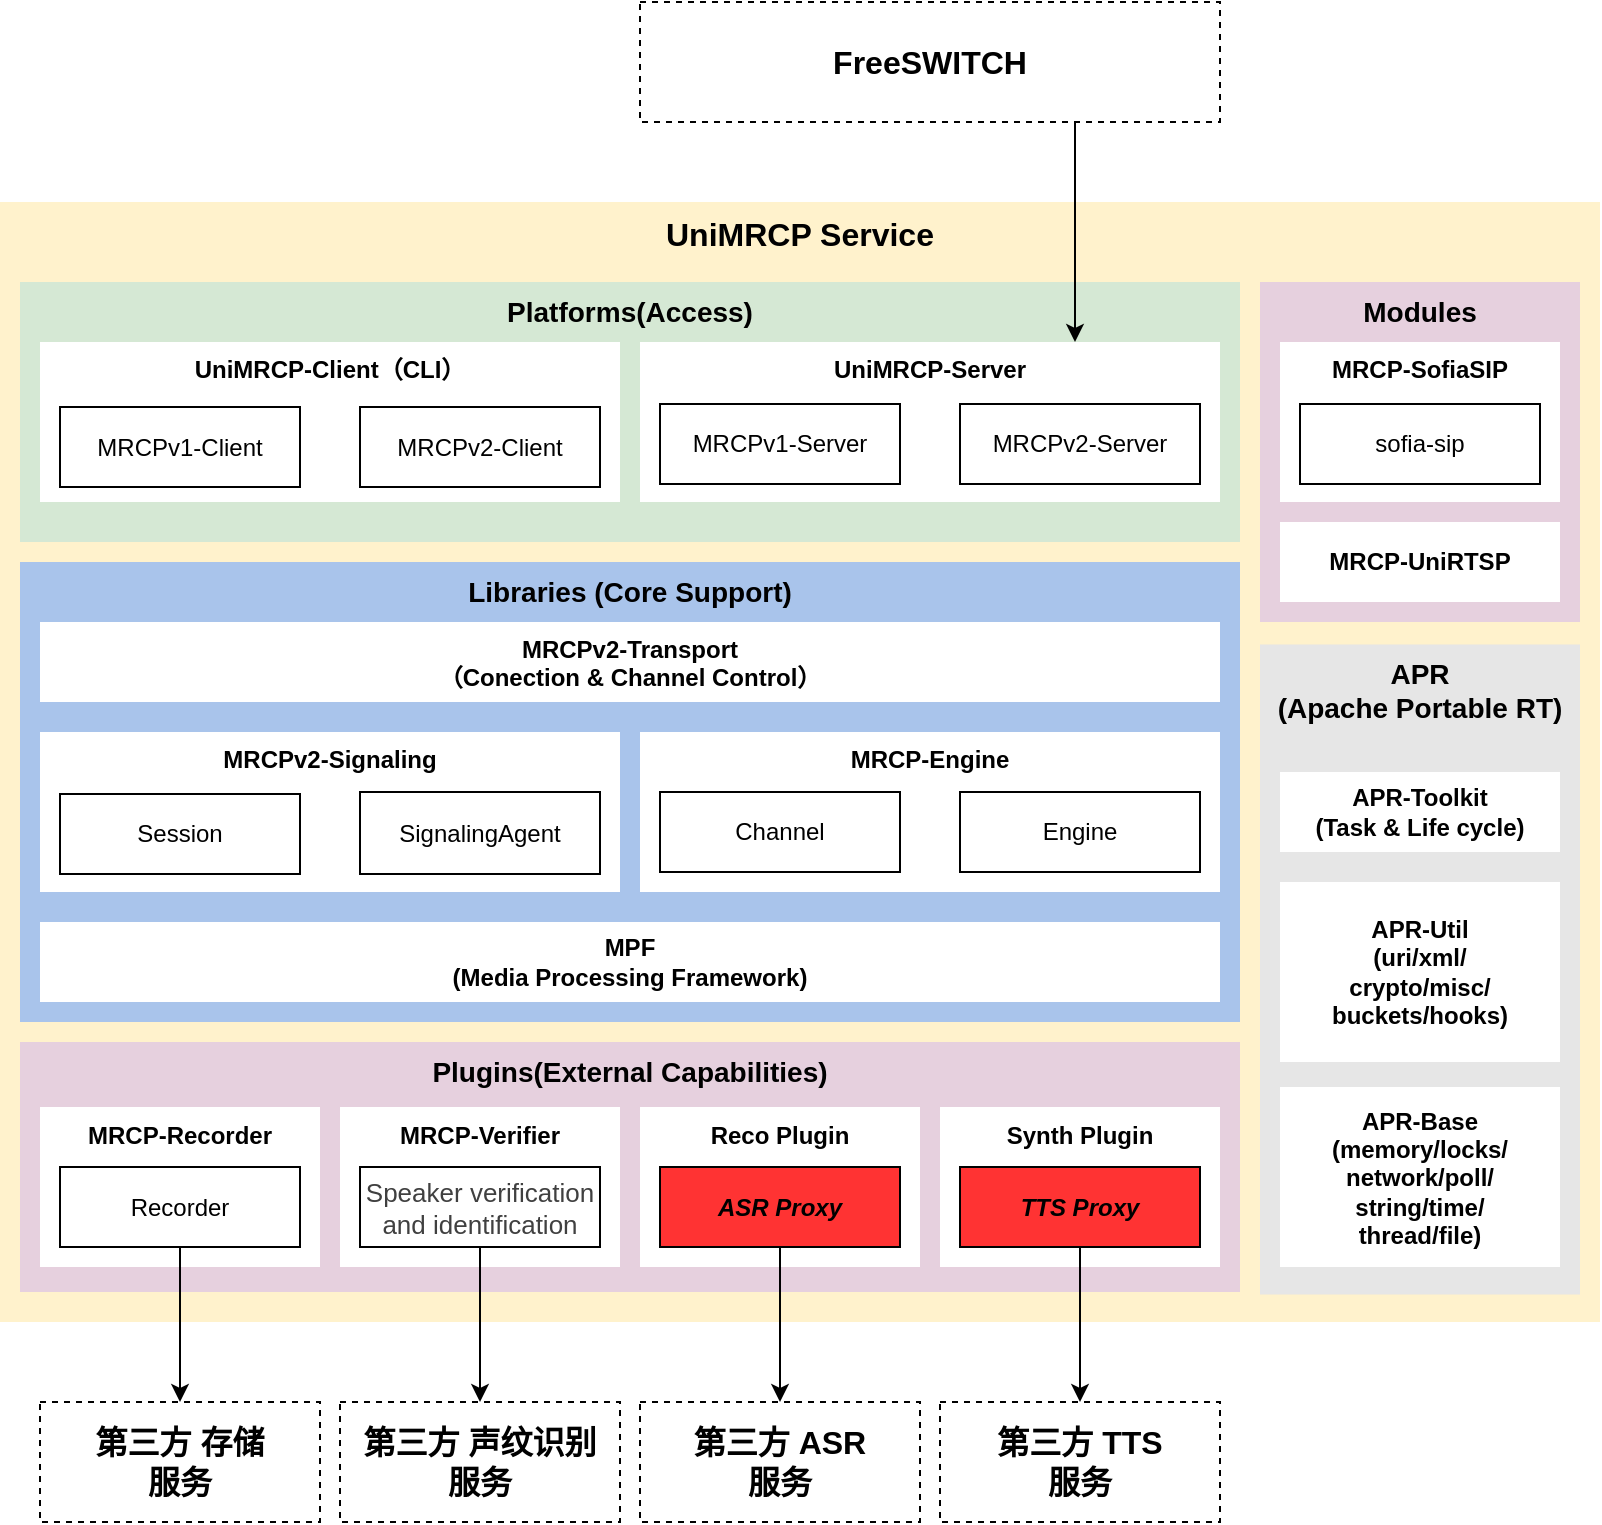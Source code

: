 <?xml version="1.0" encoding="UTF-8"?>
<mxfile version="24.8.6" pages="2"><diagram name="UniMRCP服务架构" id="cguBrq1m7VfsB2wE-7AH"><mxGraphModel dx="2389" dy="845" grid="1" gridSize="10" guides="1" tooltips="1" connect="1" arrows="1" fold="1" page="1" pageScale="1" pageWidth="827" pageHeight="1169" math="0" shadow="0"><root><mxCell id="0"/><mxCell id="1" parent="0"/><mxCell id="Mv2SyunZtuxcicS9jlJy-1" value="&lt;b&gt;&lt;font style=&quot;font-size: 16px;&quot;&gt;UniMRCP Service&lt;/font&gt;&lt;/b&gt;" style="rounded=0;whiteSpace=wrap;html=1;align=center;verticalAlign=top;fillColor=#FFF2CC;strokeColor=none;" parent="1" diagramCategory="general" diagramName="Rectangle" vertex="1"><mxGeometry x="-760" y="180" width="800" height="560" as="geometry"/></mxCell><mxCell id="Mv2SyunZtuxcicS9jlJy-2" value="&lt;font style&gt;&lt;span style=&quot;font-size: 14px;&quot;&gt;&lt;b&gt;Plugins(External Capabilities&lt;/b&gt;&lt;/span&gt;&lt;span style=&quot;font-size: 14px;&quot;&gt;&lt;b&gt;)&lt;/b&gt;&lt;/span&gt;&lt;/font&gt;" style="rounded=0;whiteSpace=wrap;html=1;align=center;verticalAlign=top;fillColor=#E6D0DE;strokeColor=none;" parent="1" diagramCategory="general" diagramName="Rectangle" vertex="1"><mxGeometry x="-750" y="600" width="610" height="125" as="geometry"/></mxCell><mxCell id="Mv2SyunZtuxcicS9jlJy-3" value="&lt;b&gt;&lt;font style=&quot;font-size: 14px;&quot;&gt;Platforms(Access)&lt;/font&gt;&lt;/b&gt;" style="rounded=0;whiteSpace=wrap;html=1;align=center;verticalAlign=top;fillColor=#D5E8D4;strokeColor=none;" parent="1" diagramCategory="general" diagramName="Rectangle" vertex="1"><mxGeometry x="-750" y="220" width="610" height="130" as="geometry"/></mxCell><mxCell id="Mv2SyunZtuxcicS9jlJy-4" value="&lt;b&gt;&lt;font style=&quot;font-size: 14px;&quot;&gt;Modules&lt;/font&gt;&lt;/b&gt;" style="rounded=0;whiteSpace=wrap;html=1;align=center;verticalAlign=top;strokeColor=none;fillColor=#E6D0DE;" parent="1" diagramCategory="general" diagramName="Rectangle" vertex="1"><mxGeometry x="-130" y="220" width="160" height="170" as="geometry"/></mxCell><mxCell id="Mv2SyunZtuxcicS9jlJy-5" value="&lt;font style=&quot;font-size: 14px;&quot;&gt;&lt;b&gt;Libraries (Core Support)&lt;/b&gt;&lt;/font&gt;" style="rounded=0;whiteSpace=wrap;html=1;align=center;verticalAlign=top;fillColor=#A9C4EB;strokeColor=none;" parent="1" diagramCategory="general" diagramName="Rectangle" vertex="1"><mxGeometry x="-750" y="360" width="610" height="230" as="geometry"/></mxCell><mxCell id="Mv2SyunZtuxcicS9jlJy-6" value="&lt;b&gt;UniMRCP-Server&lt;/b&gt;" style="rounded=0;whiteSpace=wrap;html=1;align=center;verticalAlign=top;strokeColor=none;" parent="1" diagramCategory="general" diagramName="Rectangle" vertex="1"><mxGeometry x="-440" y="250" width="290" height="80" as="geometry"/></mxCell><mxCell id="Mv2SyunZtuxcicS9jlJy-7" value="MRCP-SofiaSIP" style="rounded=0;whiteSpace=wrap;html=1;align=center;fontStyle=1;verticalAlign=top;strokeColor=none;" parent="1" diagramCategory="general" diagramName="Rectangle" vertex="1"><mxGeometry x="-120" y="250" width="140" height="80" as="geometry"/></mxCell><mxCell id="Mv2SyunZtuxcicS9jlJy-8" value="MRCP-UniRTSP" style="rounded=0;whiteSpace=wrap;html=1;align=center;fontStyle=1;strokeColor=none;" parent="1" diagramCategory="general" diagramName="Rectangle" vertex="1"><mxGeometry x="-120" y="340" width="140" height="40" as="geometry"/></mxCell><mxCell id="Mv2SyunZtuxcicS9jlJy-9" value="&lt;b&gt;MRCPv2-Transport&lt;br /&gt;（Conection &amp;amp; Channel Control）&lt;/b&gt;" style="rounded=0;whiteSpace=wrap;html=1;align=center;verticalAlign=top;strokeColor=none;" parent="1" diagramCategory="general" diagramName="Rectangle" vertex="1"><mxGeometry x="-740" y="390" width="590" height="40" as="geometry"/></mxCell><mxCell id="Mv2SyunZtuxcicS9jlJy-10" value="&lt;b&gt;MRCPv2-Signaling&lt;/b&gt;" style="rounded=0;whiteSpace=wrap;html=1;align=center;verticalAlign=top;strokeColor=none;" parent="1" diagramCategory="general" diagramName="Rectangle" vertex="1"><mxGeometry x="-740" y="445" width="290" height="80" as="geometry"/></mxCell><mxCell id="Mv2SyunZtuxcicS9jlJy-11" value="&lt;b&gt;MRCP-Engine&lt;/b&gt;" style="rounded=0;whiteSpace=wrap;html=1;align=center;verticalAlign=top;strokeColor=none;" parent="1" diagramCategory="general" diagramName="Rectangle" vertex="1"><mxGeometry x="-440" y="445" width="290" height="80" as="geometry"/></mxCell><mxCell id="Mv2SyunZtuxcicS9jlJy-12" value="Session" style="rounded=0;whiteSpace=wrap;html=1;align=center;" parent="1" diagramCategory="general" diagramName="Rectangle" vertex="1"><mxGeometry x="-730" y="476" width="120" height="40" as="geometry"/></mxCell><mxCell id="Mv2SyunZtuxcicS9jlJy-13" value="Channel" style="rounded=0;whiteSpace=wrap;html=1;align=center;" parent="1" diagramCategory="general" diagramName="Rectangle" vertex="1"><mxGeometry x="-430" y="475" width="120" height="40" as="geometry"/></mxCell><mxCell id="Mv2SyunZtuxcicS9jlJy-14" value="Engine" style="rounded=0;whiteSpace=wrap;html=1;align=center;" parent="1" diagramCategory="general" diagramName="Rectangle" vertex="1"><mxGeometry x="-280" y="475" width="120" height="40" as="geometry"/></mxCell><mxCell id="Mv2SyunZtuxcicS9jlJy-15" value="MRCPv1-Server" style="rounded=0;whiteSpace=wrap;html=1;align=center;" parent="1" diagramCategory="general" diagramName="Rectangle" vertex="1"><mxGeometry x="-430" y="281" width="120" height="40" as="geometry"/></mxCell><mxCell id="Mv2SyunZtuxcicS9jlJy-16" value="MRCPv2-Server" style="rounded=0;whiteSpace=wrap;html=1;align=center;" parent="1" diagramCategory="general" diagramName="Rectangle" vertex="1"><mxGeometry x="-280" y="281" width="120" height="40" as="geometry"/></mxCell><mxCell id="Mv2SyunZtuxcicS9jlJy-17" value="SignalingAgent" style="rounded=0;whiteSpace=wrap;html=1;align=center;" parent="1" diagramCategory="general" diagramName="Rectangle" vertex="1"><mxGeometry x="-580" y="475" width="120" height="41" as="geometry"/></mxCell><mxCell id="Mv2SyunZtuxcicS9jlJy-18" value="&lt;b&gt;MPF&lt;br /&gt;(Media Processing Framework)&lt;/b&gt;" style="rounded=0;whiteSpace=wrap;html=1;align=center;strokeColor=none;" parent="1" diagramCategory="general" diagramName="Rectangle" vertex="1"><mxGeometry x="-740" y="540" width="590" height="40" as="geometry"/></mxCell><mxCell id="Mv2SyunZtuxcicS9jlJy-19" value="&lt;b style=&quot;font-size: 14px;&quot;&gt;APR&lt;br style=&quot;font-size: 14px;&quot;&gt;(Apache Portable RT)&lt;/b&gt;" style="rounded=0;whiteSpace=wrap;html=1;align=center;verticalAlign=top;fontSize=14;fillColor=#E6E6E6;strokeColor=none;" parent="1" diagramCategory="general" diagramName="Rectangle" vertex="1"><mxGeometry x="-130" y="401.25" width="160" height="325" as="geometry"/></mxCell><mxCell id="Mv2SyunZtuxcicS9jlJy-20" value="&lt;b&gt;UniMRCP-Client（CLI）&lt;/b&gt;" style="rounded=0;whiteSpace=wrap;html=1;align=center;verticalAlign=top;strokeColor=none;" parent="1" diagramCategory="general" diagramName="Rectangle" vertex="1"><mxGeometry x="-740" y="250" width="290" height="80" as="geometry"/></mxCell><mxCell id="Mv2SyunZtuxcicS9jlJy-21" value="MRCPv1-Client" style="rounded=0;whiteSpace=wrap;html=1;align=center;" parent="1" diagramCategory="general" diagramName="Rectangle" vertex="1"><mxGeometry x="-730" y="282.5" width="120" height="40" as="geometry"/></mxCell><mxCell id="Mv2SyunZtuxcicS9jlJy-22" value="MRCPv2-Client" style="rounded=0;whiteSpace=wrap;html=1;align=center;" parent="1" diagramCategory="general" diagramName="Rectangle" vertex="1"><mxGeometry x="-580" y="282.5" width="120" height="40" as="geometry"/></mxCell><mxCell id="Mv2SyunZtuxcicS9jlJy-23" value="&lt;b&gt;MRCP-Recorder&lt;/b&gt;" style="rounded=0;whiteSpace=wrap;html=1;align=center;verticalAlign=top;strokeColor=none;" parent="1" diagramCategory="general" diagramName="Rectangle" vertex="1"><mxGeometry x="-740" y="632.5" width="140" height="80" as="geometry"/></mxCell><mxCell id="Mv2SyunZtuxcicS9jlJy-24" value="&lt;b&gt;MRCP-Verifier&lt;/b&gt;" style="rounded=0;whiteSpace=wrap;html=1;align=center;verticalAlign=top;strokeColor=none;" parent="1" diagramCategory="general" diagramName="Rectangle" vertex="1"><mxGeometry x="-590" y="632.5" width="140" height="80" as="geometry"/></mxCell><mxCell id="Mv2SyunZtuxcicS9jlJy-25" value="Recorder" style="rounded=0;whiteSpace=wrap;html=1;align=center;" parent="1" diagramCategory="general" diagramName="Rectangle" vertex="1"><mxGeometry x="-730" y="662.5" width="120" height="40" as="geometry"/></mxCell><mxCell id="Mv2SyunZtuxcicS9jlJy-26" value="&lt;b&gt;Reco Plugin&lt;/b&gt;" style="rounded=0;whiteSpace=wrap;html=1;align=center;verticalAlign=top;strokeColor=none;" parent="1" diagramCategory="general" diagramName="Rectangle" vertex="1"><mxGeometry x="-440" y="632.5" width="140" height="80" as="geometry"/></mxCell><mxCell id="Mv2SyunZtuxcicS9jlJy-27" value="&lt;b&gt;Synth Plugin&lt;/b&gt;" style="rounded=0;whiteSpace=wrap;html=1;align=center;verticalAlign=top;strokeColor=none;" parent="1" diagramCategory="general" diagramName="Rectangle" vertex="1"><mxGeometry x="-290" y="632.5" width="140" height="80" as="geometry"/></mxCell><mxCell id="Mv2SyunZtuxcicS9jlJy-28" value="&lt;span style=&quot;color: rgb(64, 64, 64); font-family: &amp;quot;PT Sans&amp;quot;, sans-serif; font-size: 13px; font-variant-ligatures: normal; text-align: start;&quot;&gt;Speaker verification and identification&lt;/span&gt;" style="rounded=0;whiteSpace=wrap;html=1;align=center;" parent="1" diagramCategory="general" diagramName="Rectangle" vertex="1"><mxGeometry x="-580" y="662.5" width="120" height="40" as="geometry"/></mxCell><mxCell id="Mv2SyunZtuxcicS9jlJy-29" value="&lt;b&gt;&lt;i&gt;ASR Proxy&lt;/i&gt;&lt;/b&gt;" style="rounded=0;whiteSpace=wrap;html=1;align=center;fillColor=#FF3333;" parent="1" diagramCategory="general" diagramName="Rectangle" vertex="1"><mxGeometry x="-430" y="662.5" width="120" height="40" as="geometry"/></mxCell><mxCell id="Mv2SyunZtuxcicS9jlJy-30" value="&lt;b&gt;&lt;i&gt;TTS Proxy&lt;/i&gt;&lt;/b&gt;" style="rounded=0;whiteSpace=wrap;html=1;align=center;fillColor=#FF3333;" parent="1" diagramCategory="general" diagramName="Rectangle" vertex="1"><mxGeometry x="-280" y="662.5" width="120" height="40" as="geometry"/></mxCell><mxCell id="Mv2SyunZtuxcicS9jlJy-31" value="&lt;b&gt;APR-Toolkit&lt;br /&gt;(Task &amp;amp; Life cycle)&lt;/b&gt;" style="rounded=0;whiteSpace=wrap;html=1;align=center;strokeColor=none;" parent="1" diagramCategory="general" diagramName="Rectangle" vertex="1"><mxGeometry x="-120" y="465" width="140" height="40" as="geometry"/></mxCell><mxCell id="Mv2SyunZtuxcicS9jlJy-32" value="sofia-sip" style="rounded=0;whiteSpace=wrap;html=1;align=center;" parent="1" diagramCategory="general" diagramName="Rectangle" vertex="1"><mxGeometry x="-110" y="281" width="120" height="40" as="geometry"/></mxCell><mxCell id="Mv2SyunZtuxcicS9jlJy-33" value="&lt;b&gt;APR-Util&lt;br /&gt;(uri/xml/&lt;br /&gt;crypto/misc/&lt;br /&gt;buckets/hooks)&lt;br /&gt;&lt;/b&gt;" style="rounded=0;whiteSpace=wrap;html=1;align=center;strokeColor=none;" parent="1" diagramCategory="general" diagramName="Rectangle" vertex="1"><mxGeometry x="-120" y="520" width="140" height="90" as="geometry"/></mxCell><mxCell id="Mv2SyunZtuxcicS9jlJy-34" value="&lt;b&gt;APR-Base&lt;br /&gt;(memory/locks/&lt;br /&gt;network/poll/&lt;br /&gt;string/time/&lt;br /&gt;thread/file)&lt;br /&gt;&lt;/b&gt;" style="rounded=0;whiteSpace=wrap;html=1;align=center;strokeColor=none;" parent="1" diagramCategory="general" diagramName="Rectangle" vertex="1"><mxGeometry x="-120" y="622.5" width="140" height="90" as="geometry"/></mxCell><mxCell id="Mv2SyunZtuxcicS9jlJy-35" value="&lt;b style=&quot;font-size: 16px;&quot;&gt;FreeSWITCH&lt;/b&gt;" style="rounded=0;whiteSpace=wrap;html=1;dashed=1;fillColor=#FFFFFF;fontSize=16;" parent="1" diagramCategory="general" diagramName="Rectangle" vertex="1"><mxGeometry x="-440" y="80" width="290" height="60" as="geometry"/></mxCell><mxCell id="Mv2SyunZtuxcicS9jlJy-36" value="" style="endArrow=classic;html=1;exitX=0.75;exitY=1;exitDx=0;exitDy=0;entryX=0.75;entryY=0;entryDx=0;entryDy=0;" parent="1" source="Mv2SyunZtuxcicS9jlJy-35" target="Mv2SyunZtuxcicS9jlJy-6" diagramCategory="general" diagramName="DirectionalConnector" edge="1"><mxGeometry width="50" height="50" relative="1" as="geometry"><mxPoint x="-380" y="430" as="sourcePoint"/><mxPoint x="-330" y="380" as="targetPoint"/></mxGeometry></mxCell><mxCell id="Mv2SyunZtuxcicS9jlJy-37" value="&lt;b&gt;第三方 ASR &lt;br /&gt;服务&lt;/b&gt;" style="rounded=0;whiteSpace=wrap;html=1;dashed=1;fontSize=16;" parent="1" diagramCategory="general" diagramName="Rectangle" vertex="1"><mxGeometry x="-440" y="780" width="140" height="60" as="geometry"/></mxCell><mxCell id="Mv2SyunZtuxcicS9jlJy-38" value="&lt;b&gt;第三方 TTS &lt;br /&gt;服务&lt;/b&gt;" style="rounded=0;whiteSpace=wrap;html=1;dashed=1;fontSize=16;" parent="1" diagramCategory="general" diagramName="Rectangle" vertex="1"><mxGeometry x="-290" y="780" width="140" height="60" as="geometry"/></mxCell><mxCell id="Mv2SyunZtuxcicS9jlJy-39" value="" style="endArrow=classic;html=1;exitX=0.5;exitY=1;exitDx=0;exitDy=0;entryX=0.5;entryY=0;entryDx=0;entryDy=0;" parent="1" source="Mv2SyunZtuxcicS9jlJy-29" target="Mv2SyunZtuxcicS9jlJy-37" diagramCategory="general" diagramName="DirectionalConnector" edge="1"><mxGeometry width="50" height="50" relative="1" as="geometry"><mxPoint x="-380" y="530" as="sourcePoint"/><mxPoint x="-330" y="480" as="targetPoint"/></mxGeometry></mxCell><mxCell id="Mv2SyunZtuxcicS9jlJy-40" value="" style="endArrow=classic;html=1;entryX=0.5;entryY=0;entryDx=0;entryDy=0;exitX=0.5;exitY=1;exitDx=0;exitDy=0;" parent="1" source="Mv2SyunZtuxcicS9jlJy-30" target="Mv2SyunZtuxcicS9jlJy-38" diagramCategory="general" diagramName="DirectionalConnector" edge="1"><mxGeometry width="50" height="50" relative="1" as="geometry"><mxPoint x="-380" y="530" as="sourcePoint"/><mxPoint x="-330" y="480" as="targetPoint"/></mxGeometry></mxCell><mxCell id="Mv2SyunZtuxcicS9jlJy-41" value="&lt;b&gt;第三方 声纹识别&lt;br /&gt;服务&lt;/b&gt;" style="rounded=0;whiteSpace=wrap;html=1;dashed=1;fontSize=16;" parent="1" diagramCategory="general" diagramName="Rectangle" vertex="1"><mxGeometry x="-590" y="780" width="140" height="60" as="geometry"/></mxCell><mxCell id="Mv2SyunZtuxcicS9jlJy-42" value="" style="endArrow=classic;html=1;entryX=0.5;entryY=0;entryDx=0;entryDy=0;exitX=0.5;exitY=1;exitDx=0;exitDy=0;" parent="1" source="Mv2SyunZtuxcicS9jlJy-28" target="Mv2SyunZtuxcicS9jlJy-41" diagramCategory="general" diagramName="DirectionalConnector" edge="1"><mxGeometry width="50" height="50" relative="1" as="geometry"><mxPoint x="-570" y="630" as="sourcePoint"/><mxPoint x="-520" y="580" as="targetPoint"/></mxGeometry></mxCell><mxCell id="Mv2SyunZtuxcicS9jlJy-43" value="&lt;b&gt;第三方 存储&lt;br /&gt;服务&lt;/b&gt;" style="rounded=0;whiteSpace=wrap;html=1;dashed=1;fontSize=16;" parent="1" diagramCategory="general" diagramName="Rectangle" vertex="1"><mxGeometry x="-740" y="780" width="140" height="60" as="geometry"/></mxCell><mxCell id="Mv2SyunZtuxcicS9jlJy-44" value="" style="endArrow=classic;html=1;exitX=0.5;exitY=1;exitDx=0;exitDy=0;entryX=0.5;entryY=0;entryDx=0;entryDy=0;" parent="1" source="Mv2SyunZtuxcicS9jlJy-25" target="Mv2SyunZtuxcicS9jlJy-43" diagramCategory="general" diagramName="DirectionalConnector" edge="1"><mxGeometry width="50" height="50" relative="1" as="geometry"><mxPoint x="-570" y="630" as="sourcePoint"/><mxPoint x="-520" y="580" as="targetPoint"/></mxGeometry></mxCell></root></mxGraphModel></diagram><diagram name="unimrcp" id="lUmGbxC4DVGQc9K3rd7t"><mxGraphModel dx="2389" dy="845" grid="1" gridSize="10" guides="1" tooltips="1" connect="1" arrows="1" fold="1" page="1" pageScale="1" pageWidth="827" pageHeight="1169" math="0" shadow="0"><root><mxCell id="SvRv9fJ8co_TdmqnAHv0-0"/><mxCell id="SvRv9fJ8co_TdmqnAHv0-1" parent="SvRv9fJ8co_TdmqnAHv0-0"/><mxCell id="SvRv9fJ8co_TdmqnAHv0-2" value="&lt;b&gt;&lt;font style=&quot;font-size: 16px;&quot;&gt;UniMRCP Service&lt;/font&gt;&lt;/b&gt;" style="rounded=0;whiteSpace=wrap;html=1;align=center;verticalAlign=top;fillColor=#FFF2CC;strokeColor=none;" diagramCategory="general" diagramName="Rectangle" vertex="1" parent="SvRv9fJ8co_TdmqnAHv0-1"><mxGeometry x="-760" y="180" width="800" height="560" as="geometry"/></mxCell><mxCell id="SvRv9fJ8co_TdmqnAHv0-3" value="&lt;font style&gt;&lt;span style=&quot;font-size: 14px;&quot;&gt;&lt;b&gt;Plugins(External Capabilities&lt;/b&gt;&lt;/span&gt;&lt;span style=&quot;font-size: 14px;&quot;&gt;&lt;b&gt;)&lt;/b&gt;&lt;/span&gt;&lt;/font&gt;" style="rounded=0;whiteSpace=wrap;html=1;align=center;verticalAlign=top;fillColor=#E6D0DE;strokeColor=none;" diagramCategory="general" diagramName="Rectangle" vertex="1" parent="SvRv9fJ8co_TdmqnAHv0-1"><mxGeometry x="-750" y="600" width="610" height="125" as="geometry"/></mxCell><mxCell id="SvRv9fJ8co_TdmqnAHv0-4" value="&lt;b&gt;&lt;font style=&quot;font-size: 14px;&quot;&gt;Platforms(Access)&lt;/font&gt;&lt;/b&gt;" style="rounded=0;whiteSpace=wrap;html=1;align=center;verticalAlign=top;fillColor=#D5E8D4;strokeColor=none;" diagramCategory="general" diagramName="Rectangle" vertex="1" parent="SvRv9fJ8co_TdmqnAHv0-1"><mxGeometry x="-750" y="220" width="610" height="130" as="geometry"/></mxCell><mxCell id="SvRv9fJ8co_TdmqnAHv0-5" value="&lt;b&gt;&lt;font style=&quot;font-size: 14px;&quot;&gt;Modules&lt;/font&gt;&lt;/b&gt;" style="rounded=0;whiteSpace=wrap;html=1;align=center;verticalAlign=top;strokeColor=none;fillColor=#E6D0DE;" diagramCategory="general" diagramName="Rectangle" vertex="1" parent="SvRv9fJ8co_TdmqnAHv0-1"><mxGeometry x="-130" y="220" width="160" height="170" as="geometry"/></mxCell><mxCell id="SvRv9fJ8co_TdmqnAHv0-6" value="&lt;font style=&quot;font-size: 14px;&quot;&gt;&lt;b&gt;Libraries (Core Support)&lt;/b&gt;&lt;/font&gt;" style="rounded=0;whiteSpace=wrap;html=1;align=center;verticalAlign=top;fillColor=#A9C4EB;strokeColor=none;" diagramCategory="general" diagramName="Rectangle" vertex="1" parent="SvRv9fJ8co_TdmqnAHv0-1"><mxGeometry x="-750" y="360" width="610" height="230" as="geometry"/></mxCell><mxCell id="SvRv9fJ8co_TdmqnAHv0-7" value="&lt;b&gt;UniMRCP-Server&lt;/b&gt;" style="rounded=0;whiteSpace=wrap;html=1;align=center;verticalAlign=top;strokeColor=none;" diagramCategory="general" diagramName="Rectangle" vertex="1" parent="SvRv9fJ8co_TdmqnAHv0-1"><mxGeometry x="-440" y="250" width="290" height="80" as="geometry"/></mxCell><mxCell id="SvRv9fJ8co_TdmqnAHv0-8" value="MRCP-SofiaSIP" style="rounded=0;whiteSpace=wrap;html=1;align=center;fontStyle=1;verticalAlign=top;strokeColor=none;" diagramCategory="general" diagramName="Rectangle" vertex="1" parent="SvRv9fJ8co_TdmqnAHv0-1"><mxGeometry x="-120" y="250" width="140" height="80" as="geometry"/></mxCell><mxCell id="SvRv9fJ8co_TdmqnAHv0-9" value="MRCP-UniRTSP" style="rounded=0;whiteSpace=wrap;html=1;align=center;fontStyle=1;strokeColor=none;" diagramCategory="general" diagramName="Rectangle" vertex="1" parent="SvRv9fJ8co_TdmqnAHv0-1"><mxGeometry x="-120" y="340" width="140" height="40" as="geometry"/></mxCell><mxCell id="SvRv9fJ8co_TdmqnAHv0-10" value="&lt;b&gt;MRCPv2-Transport&lt;br /&gt;（Conection &amp;amp; Channel Control）&lt;/b&gt;" style="rounded=0;whiteSpace=wrap;html=1;align=center;verticalAlign=top;strokeColor=none;" diagramCategory="general" diagramName="Rectangle" vertex="1" parent="SvRv9fJ8co_TdmqnAHv0-1"><mxGeometry x="-740" y="390" width="590" height="40" as="geometry"/></mxCell><mxCell id="SvRv9fJ8co_TdmqnAHv0-11" value="&lt;b&gt;MRCPv2-Signaling&lt;/b&gt;" style="rounded=0;whiteSpace=wrap;html=1;align=center;verticalAlign=top;strokeColor=none;" diagramCategory="general" diagramName="Rectangle" vertex="1" parent="SvRv9fJ8co_TdmqnAHv0-1"><mxGeometry x="-740" y="445" width="290" height="80" as="geometry"/></mxCell><mxCell id="SvRv9fJ8co_TdmqnAHv0-12" value="&lt;b&gt;MRCP-Engine&lt;/b&gt;" style="rounded=0;whiteSpace=wrap;html=1;align=center;verticalAlign=top;strokeColor=none;" diagramCategory="general" diagramName="Rectangle" vertex="1" parent="SvRv9fJ8co_TdmqnAHv0-1"><mxGeometry x="-440" y="445" width="290" height="80" as="geometry"/></mxCell><mxCell id="SvRv9fJ8co_TdmqnAHv0-13" value="Session" style="rounded=0;whiteSpace=wrap;html=1;align=center;" diagramCategory="general" diagramName="Rectangle" vertex="1" parent="SvRv9fJ8co_TdmqnAHv0-1"><mxGeometry x="-730" y="476" width="120" height="40" as="geometry"/></mxCell><mxCell id="SvRv9fJ8co_TdmqnAHv0-14" value="Channel" style="rounded=0;whiteSpace=wrap;html=1;align=center;" diagramCategory="general" diagramName="Rectangle" vertex="1" parent="SvRv9fJ8co_TdmqnAHv0-1"><mxGeometry x="-430" y="475" width="120" height="40" as="geometry"/></mxCell><mxCell id="SvRv9fJ8co_TdmqnAHv0-15" value="Engine" style="rounded=0;whiteSpace=wrap;html=1;align=center;" diagramCategory="general" diagramName="Rectangle" vertex="1" parent="SvRv9fJ8co_TdmqnAHv0-1"><mxGeometry x="-280" y="475" width="120" height="40" as="geometry"/></mxCell><mxCell id="SvRv9fJ8co_TdmqnAHv0-16" value="MRCPv1-Server" style="rounded=0;whiteSpace=wrap;html=1;align=center;" diagramCategory="general" diagramName="Rectangle" vertex="1" parent="SvRv9fJ8co_TdmqnAHv0-1"><mxGeometry x="-430" y="281" width="120" height="40" as="geometry"/></mxCell><mxCell id="SvRv9fJ8co_TdmqnAHv0-17" value="MRCPv2-Server" style="rounded=0;whiteSpace=wrap;html=1;align=center;" diagramCategory="general" diagramName="Rectangle" vertex="1" parent="SvRv9fJ8co_TdmqnAHv0-1"><mxGeometry x="-280" y="281" width="120" height="40" as="geometry"/></mxCell><mxCell id="SvRv9fJ8co_TdmqnAHv0-18" value="SignalingAgent" style="rounded=0;whiteSpace=wrap;html=1;align=center;" diagramCategory="general" diagramName="Rectangle" vertex="1" parent="SvRv9fJ8co_TdmqnAHv0-1"><mxGeometry x="-580" y="475" width="120" height="41" as="geometry"/></mxCell><mxCell id="SvRv9fJ8co_TdmqnAHv0-19" value="&lt;b&gt;MPF&lt;br /&gt;(Media Processing Framework)&lt;/b&gt;" style="rounded=0;whiteSpace=wrap;html=1;align=center;strokeColor=none;" diagramCategory="general" diagramName="Rectangle" vertex="1" parent="SvRv9fJ8co_TdmqnAHv0-1"><mxGeometry x="-740" y="540" width="590" height="40" as="geometry"/></mxCell><mxCell id="SvRv9fJ8co_TdmqnAHv0-20" value="&lt;b style=&quot;font-size: 14px;&quot;&gt;APR&lt;br style=&quot;font-size: 14px;&quot;&gt;(Apache Portable RT)&lt;/b&gt;" style="rounded=0;whiteSpace=wrap;html=1;align=center;verticalAlign=top;fontSize=14;fillColor=#E6E6E6;strokeColor=none;" diagramCategory="general" diagramName="Rectangle" vertex="1" parent="SvRv9fJ8co_TdmqnAHv0-1"><mxGeometry x="-130" y="401.25" width="160" height="325" as="geometry"/></mxCell><mxCell id="SvRv9fJ8co_TdmqnAHv0-21" value="&lt;b&gt;UniMRCP-Client（CLI）&lt;/b&gt;" style="rounded=0;whiteSpace=wrap;html=1;align=center;verticalAlign=top;strokeColor=none;" diagramCategory="general" diagramName="Rectangle" vertex="1" parent="SvRv9fJ8co_TdmqnAHv0-1"><mxGeometry x="-740" y="250" width="290" height="80" as="geometry"/></mxCell><mxCell id="SvRv9fJ8co_TdmqnAHv0-22" value="MRCPv1-Client" style="rounded=0;whiteSpace=wrap;html=1;align=center;" diagramCategory="general" diagramName="Rectangle" vertex="1" parent="SvRv9fJ8co_TdmqnAHv0-1"><mxGeometry x="-730" y="282.5" width="120" height="40" as="geometry"/></mxCell><mxCell id="SvRv9fJ8co_TdmqnAHv0-23" value="MRCPv2-Client" style="rounded=0;whiteSpace=wrap;html=1;align=center;" diagramCategory="general" diagramName="Rectangle" vertex="1" parent="SvRv9fJ8co_TdmqnAHv0-1"><mxGeometry x="-580" y="282.5" width="120" height="40" as="geometry"/></mxCell><mxCell id="SvRv9fJ8co_TdmqnAHv0-24" value="&lt;b&gt;MRCP-Recorder&lt;/b&gt;" style="rounded=0;whiteSpace=wrap;html=1;align=center;verticalAlign=top;strokeColor=none;" diagramCategory="general" diagramName="Rectangle" vertex="1" parent="SvRv9fJ8co_TdmqnAHv0-1"><mxGeometry x="-740" y="632.5" width="140" height="80" as="geometry"/></mxCell><mxCell id="SvRv9fJ8co_TdmqnAHv0-25" value="&lt;b&gt;MRCP-Verifier&lt;/b&gt;" style="rounded=0;whiteSpace=wrap;html=1;align=center;verticalAlign=top;strokeColor=none;" diagramCategory="general" diagramName="Rectangle" vertex="1" parent="SvRv9fJ8co_TdmqnAHv0-1"><mxGeometry x="-590" y="632.5" width="140" height="80" as="geometry"/></mxCell><mxCell id="SvRv9fJ8co_TdmqnAHv0-26" value="Recorder" style="rounded=0;whiteSpace=wrap;html=1;align=center;" diagramCategory="general" diagramName="Rectangle" vertex="1" parent="SvRv9fJ8co_TdmqnAHv0-1"><mxGeometry x="-730" y="662.5" width="120" height="40" as="geometry"/></mxCell><mxCell id="SvRv9fJ8co_TdmqnAHv0-27" value="&lt;b&gt;Reco Plugin&lt;/b&gt;" style="rounded=0;whiteSpace=wrap;html=1;align=center;verticalAlign=top;strokeColor=none;" diagramCategory="general" diagramName="Rectangle" vertex="1" parent="SvRv9fJ8co_TdmqnAHv0-1"><mxGeometry x="-440" y="632.5" width="140" height="80" as="geometry"/></mxCell><mxCell id="SvRv9fJ8co_TdmqnAHv0-28" value="&lt;b&gt;Synth Plugin&lt;/b&gt;" style="rounded=0;whiteSpace=wrap;html=1;align=center;verticalAlign=top;strokeColor=none;" diagramCategory="general" diagramName="Rectangle" vertex="1" parent="SvRv9fJ8co_TdmqnAHv0-1"><mxGeometry x="-290" y="632.5" width="140" height="80" as="geometry"/></mxCell><mxCell id="SvRv9fJ8co_TdmqnAHv0-29" value="&lt;span style=&quot;color: rgb(64, 64, 64); font-family: &amp;quot;PT Sans&amp;quot;, sans-serif; font-size: 13px; font-variant-ligatures: normal; text-align: start;&quot;&gt;Speaker verification and identification&lt;/span&gt;" style="rounded=0;whiteSpace=wrap;html=1;align=center;" diagramCategory="general" diagramName="Rectangle" vertex="1" parent="SvRv9fJ8co_TdmqnAHv0-1"><mxGeometry x="-580" y="662.5" width="120" height="40" as="geometry"/></mxCell><mxCell id="SvRv9fJ8co_TdmqnAHv0-30" value="&lt;b&gt;&lt;i&gt;ASR Proxy&lt;/i&gt;&lt;/b&gt;" style="rounded=0;whiteSpace=wrap;html=1;align=center;fillColor=#FF3333;" diagramCategory="general" diagramName="Rectangle" vertex="1" parent="SvRv9fJ8co_TdmqnAHv0-1"><mxGeometry x="-430" y="662.5" width="120" height="40" as="geometry"/></mxCell><mxCell id="SvRv9fJ8co_TdmqnAHv0-31" value="&lt;b&gt;&lt;i&gt;TTS Proxy&lt;/i&gt;&lt;/b&gt;" style="rounded=0;whiteSpace=wrap;html=1;align=center;fillColor=#FF3333;" diagramCategory="general" diagramName="Rectangle" vertex="1" parent="SvRv9fJ8co_TdmqnAHv0-1"><mxGeometry x="-280" y="662.5" width="120" height="40" as="geometry"/></mxCell><mxCell id="SvRv9fJ8co_TdmqnAHv0-32" value="&lt;b&gt;APR-Toolkit&lt;br /&gt;(Task &amp;amp; Life cycle)&lt;/b&gt;" style="rounded=0;whiteSpace=wrap;html=1;align=center;strokeColor=none;" diagramCategory="general" diagramName="Rectangle" vertex="1" parent="SvRv9fJ8co_TdmqnAHv0-1"><mxGeometry x="-120" y="465" width="140" height="40" as="geometry"/></mxCell><mxCell id="SvRv9fJ8co_TdmqnAHv0-33" value="sofia-sip" style="rounded=0;whiteSpace=wrap;html=1;align=center;" diagramCategory="general" diagramName="Rectangle" vertex="1" parent="SvRv9fJ8co_TdmqnAHv0-1"><mxGeometry x="-110" y="281" width="120" height="40" as="geometry"/></mxCell><mxCell id="SvRv9fJ8co_TdmqnAHv0-34" value="&lt;b&gt;APR-Util&lt;br /&gt;(uri/xml/&lt;br /&gt;crypto/misc/&lt;br /&gt;buckets/hooks)&lt;br /&gt;&lt;/b&gt;" style="rounded=0;whiteSpace=wrap;html=1;align=center;strokeColor=none;" diagramCategory="general" diagramName="Rectangle" vertex="1" parent="SvRv9fJ8co_TdmqnAHv0-1"><mxGeometry x="-120" y="520" width="140" height="90" as="geometry"/></mxCell><mxCell id="SvRv9fJ8co_TdmqnAHv0-35" value="&lt;b&gt;APR-Base&lt;br /&gt;(memory/locks/&lt;br /&gt;network/poll/&lt;br /&gt;string/time/&lt;br /&gt;thread/file)&lt;br /&gt;&lt;/b&gt;" style="rounded=0;whiteSpace=wrap;html=1;align=center;strokeColor=none;" diagramCategory="general" diagramName="Rectangle" vertex="1" parent="SvRv9fJ8co_TdmqnAHv0-1"><mxGeometry x="-120" y="622.5" width="140" height="90" as="geometry"/></mxCell><mxCell id="SvRv9fJ8co_TdmqnAHv0-36" value="&lt;b style=&quot;font-size: 16px;&quot;&gt;FreeSWITCH&lt;/b&gt;" style="rounded=0;whiteSpace=wrap;html=1;dashed=1;fillColor=#FFFFFF;fontSize=16;" diagramCategory="general" diagramName="Rectangle" vertex="1" parent="SvRv9fJ8co_TdmqnAHv0-1"><mxGeometry x="-440" y="80" width="290" height="60" as="geometry"/></mxCell><mxCell id="SvRv9fJ8co_TdmqnAHv0-37" value="" style="endArrow=classic;html=1;exitX=0.75;exitY=1;exitDx=0;exitDy=0;entryX=0.75;entryY=0;entryDx=0;entryDy=0;" diagramCategory="general" diagramName="DirectionalConnector" edge="1" parent="SvRv9fJ8co_TdmqnAHv0-1" source="SvRv9fJ8co_TdmqnAHv0-36" target="SvRv9fJ8co_TdmqnAHv0-7"><mxGeometry width="50" height="50" relative="1" as="geometry"><mxPoint x="-380" y="430" as="sourcePoint"/><mxPoint x="-330" y="380" as="targetPoint"/></mxGeometry></mxCell><mxCell id="SvRv9fJ8co_TdmqnAHv0-38" value="&lt;b&gt;第三方 ASR &lt;br /&gt;服务&lt;/b&gt;" style="rounded=0;whiteSpace=wrap;html=1;dashed=1;fontSize=16;" diagramCategory="general" diagramName="Rectangle" vertex="1" parent="SvRv9fJ8co_TdmqnAHv0-1"><mxGeometry x="-440" y="780" width="140" height="60" as="geometry"/></mxCell><mxCell id="SvRv9fJ8co_TdmqnAHv0-39" value="&lt;b&gt;第三方 TTS &lt;br /&gt;服务&lt;/b&gt;" style="rounded=0;whiteSpace=wrap;html=1;dashed=1;fontSize=16;" diagramCategory="general" diagramName="Rectangle" vertex="1" parent="SvRv9fJ8co_TdmqnAHv0-1"><mxGeometry x="-290" y="780" width="140" height="60" as="geometry"/></mxCell><mxCell id="SvRv9fJ8co_TdmqnAHv0-40" value="" style="endArrow=classic;html=1;exitX=0.5;exitY=1;exitDx=0;exitDy=0;entryX=0.5;entryY=0;entryDx=0;entryDy=0;" diagramCategory="general" diagramName="DirectionalConnector" edge="1" parent="SvRv9fJ8co_TdmqnAHv0-1" source="SvRv9fJ8co_TdmqnAHv0-30" target="SvRv9fJ8co_TdmqnAHv0-38"><mxGeometry width="50" height="50" relative="1" as="geometry"><mxPoint x="-380" y="530" as="sourcePoint"/><mxPoint x="-330" y="480" as="targetPoint"/></mxGeometry></mxCell><mxCell id="SvRv9fJ8co_TdmqnAHv0-41" value="" style="endArrow=classic;html=1;entryX=0.5;entryY=0;entryDx=0;entryDy=0;exitX=0.5;exitY=1;exitDx=0;exitDy=0;" diagramCategory="general" diagramName="DirectionalConnector" edge="1" parent="SvRv9fJ8co_TdmqnAHv0-1" source="SvRv9fJ8co_TdmqnAHv0-31" target="SvRv9fJ8co_TdmqnAHv0-39"><mxGeometry width="50" height="50" relative="1" as="geometry"><mxPoint x="-380" y="530" as="sourcePoint"/><mxPoint x="-330" y="480" as="targetPoint"/></mxGeometry></mxCell><mxCell id="SvRv9fJ8co_TdmqnAHv0-42" value="&lt;b&gt;第三方 声纹识别&lt;br /&gt;服务&lt;/b&gt;" style="rounded=0;whiteSpace=wrap;html=1;dashed=1;fontSize=16;" diagramCategory="general" diagramName="Rectangle" vertex="1" parent="SvRv9fJ8co_TdmqnAHv0-1"><mxGeometry x="-590" y="780" width="140" height="60" as="geometry"/></mxCell><mxCell id="SvRv9fJ8co_TdmqnAHv0-43" value="" style="endArrow=classic;html=1;entryX=0.5;entryY=0;entryDx=0;entryDy=0;exitX=0.5;exitY=1;exitDx=0;exitDy=0;" diagramCategory="general" diagramName="DirectionalConnector" edge="1" parent="SvRv9fJ8co_TdmqnAHv0-1" source="SvRv9fJ8co_TdmqnAHv0-29" target="SvRv9fJ8co_TdmqnAHv0-42"><mxGeometry width="50" height="50" relative="1" as="geometry"><mxPoint x="-570" y="630" as="sourcePoint"/><mxPoint x="-520" y="580" as="targetPoint"/></mxGeometry></mxCell><mxCell id="SvRv9fJ8co_TdmqnAHv0-44" value="&lt;b&gt;第三方 存储&lt;br /&gt;服务&lt;/b&gt;" style="rounded=0;whiteSpace=wrap;html=1;dashed=1;fontSize=16;" diagramCategory="general" diagramName="Rectangle" vertex="1" parent="SvRv9fJ8co_TdmqnAHv0-1"><mxGeometry x="-740" y="780" width="140" height="60" as="geometry"/></mxCell><mxCell id="SvRv9fJ8co_TdmqnAHv0-45" value="" style="endArrow=classic;html=1;exitX=0.5;exitY=1;exitDx=0;exitDy=0;entryX=0.5;entryY=0;entryDx=0;entryDy=0;" diagramCategory="general" diagramName="DirectionalConnector" edge="1" parent="SvRv9fJ8co_TdmqnAHv0-1" source="SvRv9fJ8co_TdmqnAHv0-26" target="SvRv9fJ8co_TdmqnAHv0-44"><mxGeometry width="50" height="50" relative="1" as="geometry"><mxPoint x="-570" y="630" as="sourcePoint"/><mxPoint x="-520" y="580" as="targetPoint"/></mxGeometry></mxCell></root></mxGraphModel></diagram></mxfile>